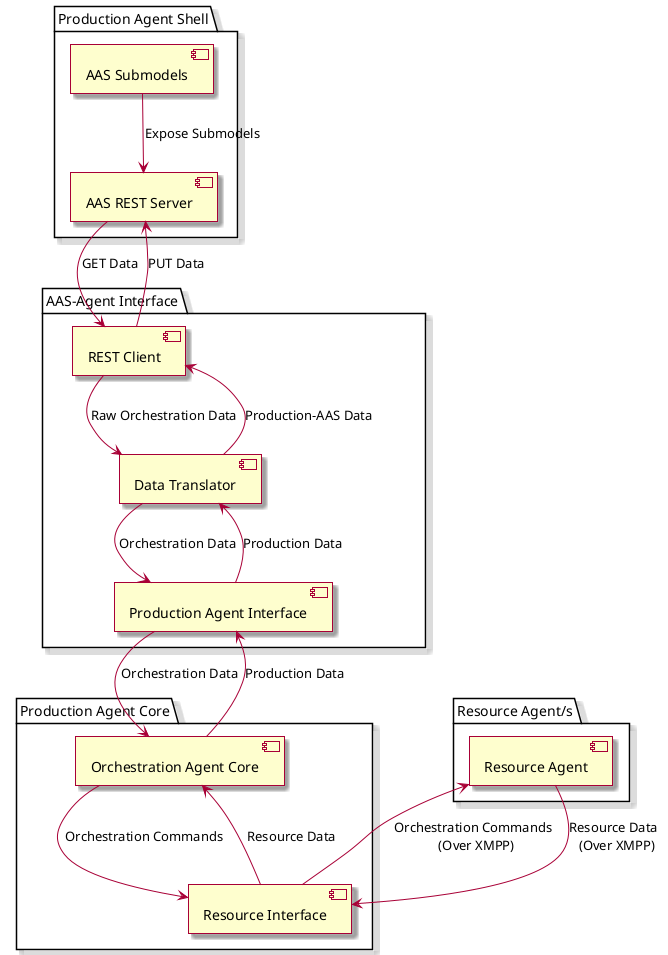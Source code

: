 @startuml "Production Agent Components"

allowmixing
skin rose
Top to bottom direction
package "Production Agent Shell" {
  component "AAS Submodels" as AAS_Submodels 
  component "AAS REST Server" as AAS_REST_Server
  AAS_Submodels --> AAS_REST_Server : "Expose Submodels"
}

package "AAS-Agent Interface" {
  component "REST Client" as REST_Client
  component "Data Translator" as Data_Translator
  component "Production Agent Interface" as Production_Agent_Interface

  REST_Client --> Data_Translator : "Raw Orchestration Data"
  Data_Translator --> Production_Agent_Interface : "Orchestration Data"
  Production_Agent_Interface --> Data_Translator : "Production Data"
  Data_Translator --> REST_Client : "Production-AAS Data"
  REST_Client --> AAS_REST_Server : "PUT Data"
  AAS_REST_Server --> REST_Client : "GET Data"
}

package "Production Agent Core" {
  component "Orchestration Agent Core" as Orchestration_Agent_Core
  component "Resource Interface" as Resource_Interface

  Production_Agent_Interface --> Orchestration_Agent_Core : "Orchestration Data"
  Orchestration_Agent_Core --> Production_Agent_Interface : "Production Data"
  Orchestration_Agent_Core --> Resource_Interface : "Orchestration Commands"
  Resource_Interface --> Orchestration_Agent_Core : "Resource Data"

}
package "Resource Agent/s" {
  component "Resource Agent" as Resource_Agent
  Resource_Interface --> Resource_Agent : "Orchestration Commands \n (Over XMPP)" 
  Resource_Agent --> Resource_Interface : "Resource Data \n (Over XMPP)"
}

@enduml